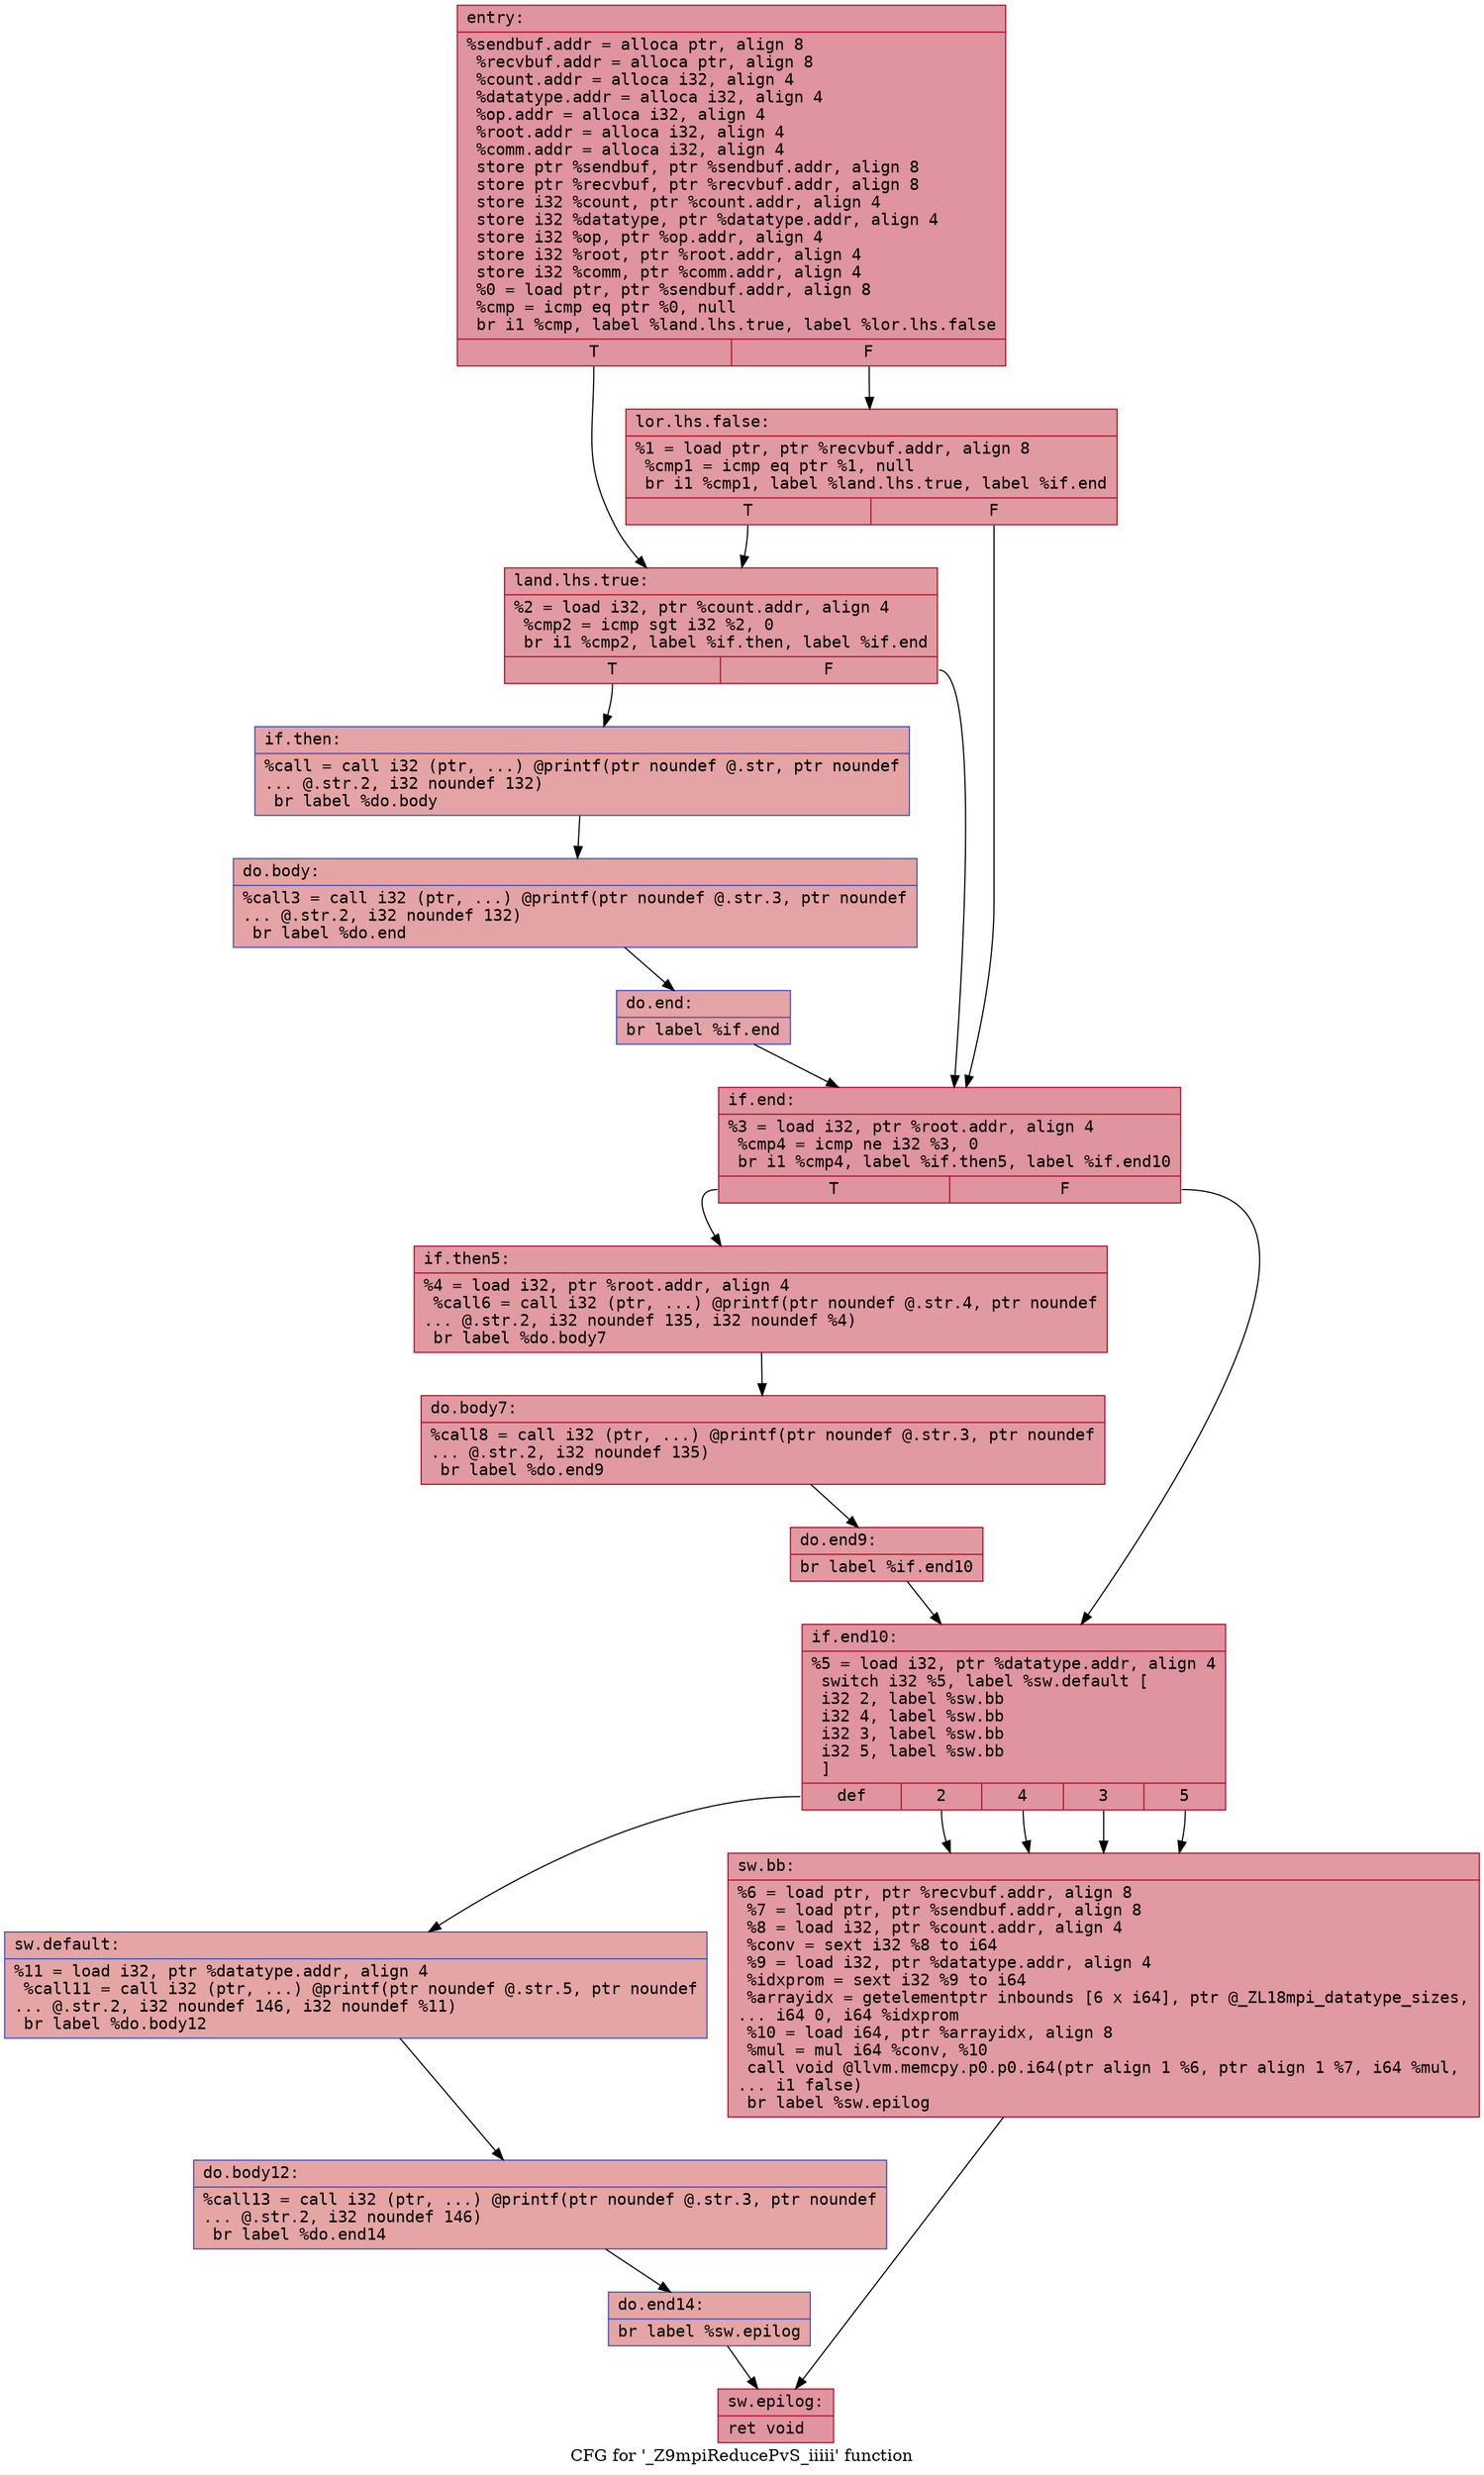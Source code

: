 digraph "CFG for '_Z9mpiReducePvS_iiiii' function" {
	label="CFG for '_Z9mpiReducePvS_iiiii' function";

	Node0x55ce00296ac0 [shape=record,color="#b70d28ff", style=filled, fillcolor="#b70d2870" fontname="Courier",label="{entry:\l|  %sendbuf.addr = alloca ptr, align 8\l  %recvbuf.addr = alloca ptr, align 8\l  %count.addr = alloca i32, align 4\l  %datatype.addr = alloca i32, align 4\l  %op.addr = alloca i32, align 4\l  %root.addr = alloca i32, align 4\l  %comm.addr = alloca i32, align 4\l  store ptr %sendbuf, ptr %sendbuf.addr, align 8\l  store ptr %recvbuf, ptr %recvbuf.addr, align 8\l  store i32 %count, ptr %count.addr, align 4\l  store i32 %datatype, ptr %datatype.addr, align 4\l  store i32 %op, ptr %op.addr, align 4\l  store i32 %root, ptr %root.addr, align 4\l  store i32 %comm, ptr %comm.addr, align 4\l  %0 = load ptr, ptr %sendbuf.addr, align 8\l  %cmp = icmp eq ptr %0, null\l  br i1 %cmp, label %land.lhs.true, label %lor.lhs.false\l|{<s0>T|<s1>F}}"];
	Node0x55ce00296ac0:s0 -> Node0x55ce00297ab0[tooltip="entry -> land.lhs.true\nProbability 37.50%" ];
	Node0x55ce00296ac0:s1 -> Node0x55ce00297b30[tooltip="entry -> lor.lhs.false\nProbability 62.50%" ];
	Node0x55ce00297b30 [shape=record,color="#b70d28ff", style=filled, fillcolor="#bb1b2c70" fontname="Courier",label="{lor.lhs.false:\l|  %1 = load ptr, ptr %recvbuf.addr, align 8\l  %cmp1 = icmp eq ptr %1, null\l  br i1 %cmp1, label %land.lhs.true, label %if.end\l|{<s0>T|<s1>F}}"];
	Node0x55ce00297b30:s0 -> Node0x55ce00297ab0[tooltip="lor.lhs.false -> land.lhs.true\nProbability 37.50%" ];
	Node0x55ce00297b30:s1 -> Node0x55ce00297d90[tooltip="lor.lhs.false -> if.end\nProbability 62.50%" ];
	Node0x55ce00297ab0 [shape=record,color="#b70d28ff", style=filled, fillcolor="#bb1b2c70" fontname="Courier",label="{land.lhs.true:\l|  %2 = load i32, ptr %count.addr, align 4\l  %cmp2 = icmp sgt i32 %2, 0\l  br i1 %cmp2, label %if.then, label %if.end\l|{<s0>T|<s1>F}}"];
	Node0x55ce00297ab0:s0 -> Node0x55ce00297fe0[tooltip="land.lhs.true -> if.then\nProbability 62.50%" ];
	Node0x55ce00297ab0:s1 -> Node0x55ce00297d90[tooltip="land.lhs.true -> if.end\nProbability 37.50%" ];
	Node0x55ce00297fe0 [shape=record,color="#3d50c3ff", style=filled, fillcolor="#c32e3170" fontname="Courier",label="{if.then:\l|  %call = call i32 (ptr, ...) @printf(ptr noundef @.str, ptr noundef\l... @.str.2, i32 noundef 132)\l  br label %do.body\l}"];
	Node0x55ce00297fe0 -> Node0x55ce00298220[tooltip="if.then -> do.body\nProbability 100.00%" ];
	Node0x55ce00298220 [shape=record,color="#3d50c3ff", style=filled, fillcolor="#c32e3170" fontname="Courier",label="{do.body:\l|  %call3 = call i32 (ptr, ...) @printf(ptr noundef @.str.3, ptr noundef\l... @.str.2, i32 noundef 132)\l  br label %do.end\l}"];
	Node0x55ce00298220 -> Node0x55ce00298690[tooltip="do.body -> do.end\nProbability 100.00%" ];
	Node0x55ce00298690 [shape=record,color="#3d50c3ff", style=filled, fillcolor="#c32e3170" fontname="Courier",label="{do.end:\l|  br label %if.end\l}"];
	Node0x55ce00298690 -> Node0x55ce00297d90[tooltip="do.end -> if.end\nProbability 100.00%" ];
	Node0x55ce00297d90 [shape=record,color="#b70d28ff", style=filled, fillcolor="#b70d2870" fontname="Courier",label="{if.end:\l|  %3 = load i32, ptr %root.addr, align 4\l  %cmp4 = icmp ne i32 %3, 0\l  br i1 %cmp4, label %if.then5, label %if.end10\l|{<s0>T|<s1>F}}"];
	Node0x55ce00297d90:s0 -> Node0x55ce00298910[tooltip="if.end -> if.then5\nProbability 62.50%" ];
	Node0x55ce00297d90:s1 -> Node0x55ce00298990[tooltip="if.end -> if.end10\nProbability 37.50%" ];
	Node0x55ce00298910 [shape=record,color="#b70d28ff", style=filled, fillcolor="#bb1b2c70" fontname="Courier",label="{if.then5:\l|  %4 = load i32, ptr %root.addr, align 4\l  %call6 = call i32 (ptr, ...) @printf(ptr noundef @.str.4, ptr noundef\l... @.str.2, i32 noundef 135, i32 noundef %4)\l  br label %do.body7\l}"];
	Node0x55ce00298910 -> Node0x55ce00298ce0[tooltip="if.then5 -> do.body7\nProbability 100.00%" ];
	Node0x55ce00298ce0 [shape=record,color="#b70d28ff", style=filled, fillcolor="#bb1b2c70" fontname="Courier",label="{do.body7:\l|  %call8 = call i32 (ptr, ...) @printf(ptr noundef @.str.3, ptr noundef\l... @.str.2, i32 noundef 135)\l  br label %do.end9\l}"];
	Node0x55ce00298ce0 -> Node0x55ce00298e40[tooltip="do.body7 -> do.end9\nProbability 100.00%" ];
	Node0x55ce00298e40 [shape=record,color="#b70d28ff", style=filled, fillcolor="#bb1b2c70" fontname="Courier",label="{do.end9:\l|  br label %if.end10\l}"];
	Node0x55ce00298e40 -> Node0x55ce00298990[tooltip="do.end9 -> if.end10\nProbability 100.00%" ];
	Node0x55ce00298990 [shape=record,color="#b70d28ff", style=filled, fillcolor="#b70d2870" fontname="Courier",label="{if.end10:\l|  %5 = load i32, ptr %datatype.addr, align 4\l  switch i32 %5, label %sw.default [\l    i32 2, label %sw.bb\l    i32 4, label %sw.bb\l    i32 3, label %sw.bb\l    i32 5, label %sw.bb\l  ]\l|{<s0>def|<s1>2|<s2>4|<s3>3|<s4>5}}"];
	Node0x55ce00298990:s0 -> Node0x55ce00299010[tooltip="if.end10 -> sw.default\nProbability 20.00%" ];
	Node0x55ce00298990:s1 -> Node0x55ce00299090[tooltip="if.end10 -> sw.bb\nProbability 80.00%" ];
	Node0x55ce00298990:s2 -> Node0x55ce00299090[tooltip="if.end10 -> sw.bb\nProbability 80.00%" ];
	Node0x55ce00298990:s3 -> Node0x55ce00299090[tooltip="if.end10 -> sw.bb\nProbability 80.00%" ];
	Node0x55ce00298990:s4 -> Node0x55ce00299090[tooltip="if.end10 -> sw.bb\nProbability 80.00%" ];
	Node0x55ce00299090 [shape=record,color="#b70d28ff", style=filled, fillcolor="#bb1b2c70" fontname="Courier",label="{sw.bb:\l|  %6 = load ptr, ptr %recvbuf.addr, align 8\l  %7 = load ptr, ptr %sendbuf.addr, align 8\l  %8 = load i32, ptr %count.addr, align 4\l  %conv = sext i32 %8 to i64\l  %9 = load i32, ptr %datatype.addr, align 4\l  %idxprom = sext i32 %9 to i64\l  %arrayidx = getelementptr inbounds [6 x i64], ptr @_ZL18mpi_datatype_sizes,\l... i64 0, i64 %idxprom\l  %10 = load i64, ptr %arrayidx, align 8\l  %mul = mul i64 %conv, %10\l  call void @llvm.memcpy.p0.p0.i64(ptr align 1 %6, ptr align 1 %7, i64 %mul,\l... i1 false)\l  br label %sw.epilog\l}"];
	Node0x55ce00299090 -> Node0x55ce00294f50[tooltip="sw.bb -> sw.epilog\nProbability 100.00%" ];
	Node0x55ce00299010 [shape=record,color="#3d50c3ff", style=filled, fillcolor="#c5333470" fontname="Courier",label="{sw.default:\l|  %11 = load i32, ptr %datatype.addr, align 4\l  %call11 = call i32 (ptr, ...) @printf(ptr noundef @.str.5, ptr noundef\l... @.str.2, i32 noundef 146, i32 noundef %11)\l  br label %do.body12\l}"];
	Node0x55ce00299010 -> Node0x55ce00295240[tooltip="sw.default -> do.body12\nProbability 100.00%" ];
	Node0x55ce00295240 [shape=record,color="#3d50c3ff", style=filled, fillcolor="#c5333470" fontname="Courier",label="{do.body12:\l|  %call13 = call i32 (ptr, ...) @printf(ptr noundef @.str.3, ptr noundef\l... @.str.2, i32 noundef 146)\l  br label %do.end14\l}"];
	Node0x55ce00295240 -> Node0x55ce0029a750[tooltip="do.body12 -> do.end14\nProbability 100.00%" ];
	Node0x55ce0029a750 [shape=record,color="#3d50c3ff", style=filled, fillcolor="#c5333470" fontname="Courier",label="{do.end14:\l|  br label %sw.epilog\l}"];
	Node0x55ce0029a750 -> Node0x55ce00294f50[tooltip="do.end14 -> sw.epilog\nProbability 100.00%" ];
	Node0x55ce00294f50 [shape=record,color="#b70d28ff", style=filled, fillcolor="#b70d2870" fontname="Courier",label="{sw.epilog:\l|  ret void\l}"];
}
